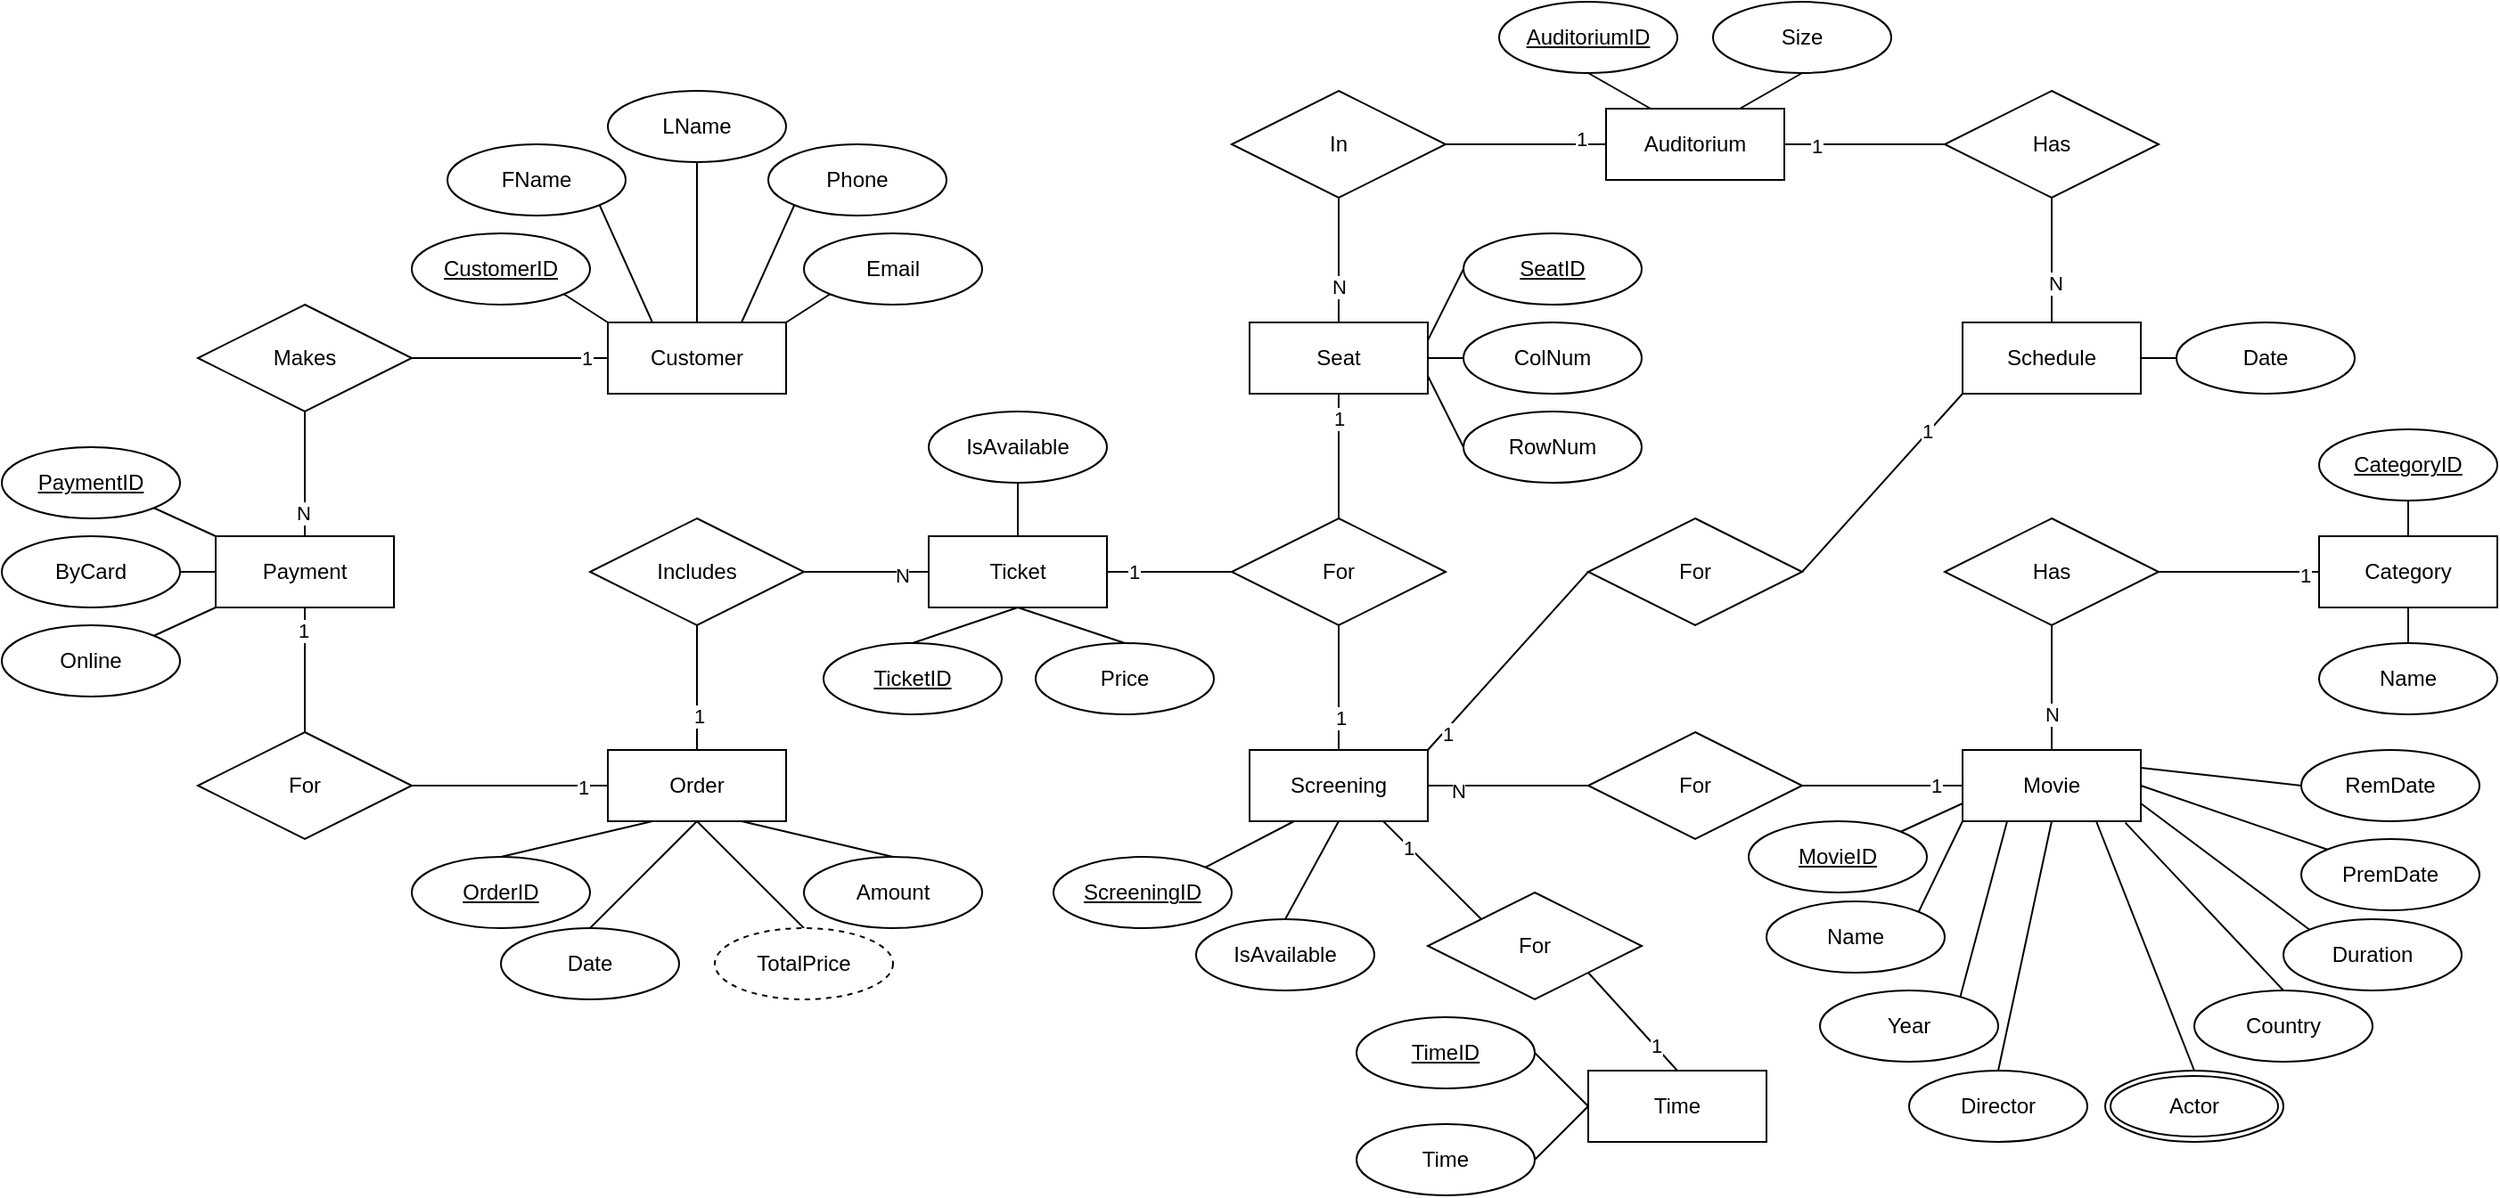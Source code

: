 <mxfile version="14.6.11" type="device"><diagram id="gZpHA-wphQja953RWag-" name="Page-1"><mxGraphModel dx="1182" dy="688" grid="1" gridSize="10" guides="1" tooltips="1" connect="1" arrows="1" fold="1" page="1" pageScale="1" pageWidth="827" pageHeight="1169" math="0" shadow="0"><root><mxCell id="0"/><mxCell id="1" parent="0"/><mxCell id="owenwdi3RRbggkhWsyMd-1" value="Order" style="whiteSpace=wrap;html=1;align=center;" parent="1" vertex="1"><mxGeometry x="1020" y="540" width="100" height="40" as="geometry"/></mxCell><mxCell id="owenwdi3RRbggkhWsyMd-2" value="Payment" style="whiteSpace=wrap;html=1;align=center;" parent="1" vertex="1"><mxGeometry x="800" y="420" width="100" height="40" as="geometry"/></mxCell><mxCell id="owenwdi3RRbggkhWsyMd-3" value="Seat" style="whiteSpace=wrap;html=1;align=center;" parent="1" vertex="1"><mxGeometry x="1380" y="300" width="100" height="40" as="geometry"/></mxCell><mxCell id="owenwdi3RRbggkhWsyMd-4" value="Customer" style="whiteSpace=wrap;html=1;align=center;" parent="1" vertex="1"><mxGeometry x="1020" y="300" width="100" height="40" as="geometry"/></mxCell><mxCell id="owenwdi3RRbggkhWsyMd-5" value="Ticket" style="whiteSpace=wrap;html=1;align=center;" parent="1" vertex="1"><mxGeometry x="1200" y="420" width="100" height="40" as="geometry"/></mxCell><mxCell id="owenwdi3RRbggkhWsyMd-6" value="Auditorium" style="whiteSpace=wrap;html=1;align=center;" parent="1" vertex="1"><mxGeometry x="1580" y="180" width="100" height="40" as="geometry"/></mxCell><mxCell id="owenwdi3RRbggkhWsyMd-7" value="Movie" style="whiteSpace=wrap;html=1;align=center;" parent="1" vertex="1"><mxGeometry x="1780" y="540" width="100" height="40" as="geometry"/></mxCell><mxCell id="owenwdi3RRbggkhWsyMd-8" value="Makes" style="shape=rhombus;perimeter=rhombusPerimeter;whiteSpace=wrap;html=1;align=center;" parent="1" vertex="1"><mxGeometry x="790" y="290" width="120" height="60" as="geometry"/></mxCell><mxCell id="owenwdi3RRbggkhWsyMd-9" value="In" style="shape=rhombus;perimeter=rhombusPerimeter;whiteSpace=wrap;html=1;align=center;" parent="1" vertex="1"><mxGeometry x="1370" y="170" width="120" height="60" as="geometry"/></mxCell><mxCell id="owenwdi3RRbggkhWsyMd-10" value="For" style="shape=rhombus;perimeter=rhombusPerimeter;whiteSpace=wrap;html=1;align=center;" parent="1" vertex="1"><mxGeometry x="1370" y="410" width="120" height="60" as="geometry"/></mxCell><mxCell id="owenwdi3RRbggkhWsyMd-11" value="" style="endArrow=none;html=1;rounded=0;entryX=0.5;entryY=1;entryDx=0;entryDy=0;exitX=0.5;exitY=0;exitDx=0;exitDy=0;" parent="1" source="owenwdi3RRbggkhWsyMd-33" target="owenwdi3RRbggkhWsyMd-35" edge="1"><mxGeometry relative="1" as="geometry"><mxPoint x="1210" y="120.5" as="sourcePoint"/><mxPoint x="1370" y="120.5" as="targetPoint"/></mxGeometry></mxCell><mxCell id="owenwdi3RRbggkhWsyMd-12" value="N" style="edgeLabel;html=1;align=center;verticalAlign=middle;resizable=0;points=[];" parent="owenwdi3RRbggkhWsyMd-11" vertex="1" connectable="0"><mxGeometry x="-0.351" y="-2" relative="1" as="geometry"><mxPoint as="offset"/></mxGeometry></mxCell><mxCell id="owenwdi3RRbggkhWsyMd-13" value="" style="endArrow=none;html=1;rounded=0;exitX=0.5;exitY=0;exitDx=0;exitDy=0;entryX=0.5;entryY=1;entryDx=0;entryDy=0;" parent="1" source="owenwdi3RRbggkhWsyMd-1" target="owenwdi3RRbggkhWsyMd-32" edge="1"><mxGeometry relative="1" as="geometry"><mxPoint x="1190" y="120.5" as="sourcePoint"/><mxPoint x="1350" y="120.5" as="targetPoint"/></mxGeometry></mxCell><mxCell id="owenwdi3RRbggkhWsyMd-14" value="1" style="edgeLabel;html=1;align=center;verticalAlign=middle;resizable=0;points=[];" parent="owenwdi3RRbggkhWsyMd-13" vertex="1" connectable="0"><mxGeometry x="-0.452" y="-1" relative="1" as="geometry"><mxPoint as="offset"/></mxGeometry></mxCell><mxCell id="owenwdi3RRbggkhWsyMd-15" value="" style="endArrow=none;html=1;rounded=0;exitX=1;exitY=0.5;exitDx=0;exitDy=0;entryX=0;entryY=0.5;entryDx=0;entryDy=0;" parent="1" source="owenwdi3RRbggkhWsyMd-31" target="owenwdi3RRbggkhWsyMd-1" edge="1"><mxGeometry relative="1" as="geometry"><mxPoint x="1190" y="120.5" as="sourcePoint"/><mxPoint x="1350" y="120.5" as="targetPoint"/></mxGeometry></mxCell><mxCell id="owenwdi3RRbggkhWsyMd-16" value="1" style="edgeLabel;html=1;align=center;verticalAlign=middle;resizable=0;points=[];" parent="owenwdi3RRbggkhWsyMd-15" vertex="1" connectable="0"><mxGeometry x="0.749" y="-1" relative="1" as="geometry"><mxPoint as="offset"/></mxGeometry></mxCell><mxCell id="owenwdi3RRbggkhWsyMd-17" value="" style="endArrow=none;html=1;rounded=0;exitX=0.5;exitY=1;exitDx=0;exitDy=0;entryX=0.5;entryY=0;entryDx=0;entryDy=0;" parent="1" source="owenwdi3RRbggkhWsyMd-2" target="owenwdi3RRbggkhWsyMd-31" edge="1"><mxGeometry relative="1" as="geometry"><mxPoint x="1190" y="120.5" as="sourcePoint"/><mxPoint x="1350" y="120.5" as="targetPoint"/></mxGeometry></mxCell><mxCell id="owenwdi3RRbggkhWsyMd-18" value="1" style="edgeLabel;html=1;align=center;verticalAlign=middle;resizable=0;points=[];" parent="owenwdi3RRbggkhWsyMd-17" vertex="1" connectable="0"><mxGeometry x="-0.64" y="-1" relative="1" as="geometry"><mxPoint as="offset"/></mxGeometry></mxCell><mxCell id="owenwdi3RRbggkhWsyMd-19" value="" style="endArrow=none;html=1;rounded=0;exitX=0;exitY=0.5;exitDx=0;exitDy=0;entryX=1;entryY=0.5;entryDx=0;entryDy=0;" parent="1" source="owenwdi3RRbggkhWsyMd-4" target="owenwdi3RRbggkhWsyMd-8" edge="1"><mxGeometry relative="1" as="geometry"><mxPoint x="1190" y="120.5" as="sourcePoint"/><mxPoint x="1350" y="120.5" as="targetPoint"/></mxGeometry></mxCell><mxCell id="owenwdi3RRbggkhWsyMd-20" value="1" style="edgeLabel;html=1;align=center;verticalAlign=middle;resizable=0;points=[];" parent="owenwdi3RRbggkhWsyMd-19" vertex="1" connectable="0"><mxGeometry x="-0.77" relative="1" as="geometry"><mxPoint as="offset"/></mxGeometry></mxCell><mxCell id="owenwdi3RRbggkhWsyMd-21" value="" style="endArrow=none;html=1;rounded=0;exitX=0.5;exitY=1;exitDx=0;exitDy=0;entryX=0.5;entryY=0;entryDx=0;entryDy=0;" parent="1" source="owenwdi3RRbggkhWsyMd-8" target="owenwdi3RRbggkhWsyMd-2" edge="1"><mxGeometry relative="1" as="geometry"><mxPoint x="1200" y="120" as="sourcePoint"/><mxPoint x="1360" y="120" as="targetPoint"/></mxGeometry></mxCell><mxCell id="owenwdi3RRbggkhWsyMd-22" value="N" style="edgeLabel;html=1;align=center;verticalAlign=middle;resizable=0;points=[];" parent="owenwdi3RRbggkhWsyMd-21" vertex="1" connectable="0"><mxGeometry x="0.62" y="-1" relative="1" as="geometry"><mxPoint as="offset"/></mxGeometry></mxCell><mxCell id="owenwdi3RRbggkhWsyMd-23" value="" style="endArrow=none;html=1;rounded=0;entryX=0;entryY=0.5;entryDx=0;entryDy=0;exitX=1;exitY=0.5;exitDx=0;exitDy=0;" parent="1" source="owenwdi3RRbggkhWsyMd-9" target="owenwdi3RRbggkhWsyMd-6" edge="1"><mxGeometry relative="1" as="geometry"><mxPoint x="1490" y="220" as="sourcePoint"/><mxPoint x="1330" y="219.5" as="targetPoint"/></mxGeometry></mxCell><mxCell id="owenwdi3RRbggkhWsyMd-24" value="1" style="edgeLabel;html=1;align=center;verticalAlign=middle;resizable=0;points=[];" parent="owenwdi3RRbggkhWsyMd-23" vertex="1" connectable="0"><mxGeometry x="0.693" y="3" relative="1" as="geometry"><mxPoint as="offset"/></mxGeometry></mxCell><mxCell id="owenwdi3RRbggkhWsyMd-25" value="" style="endArrow=none;html=1;rounded=0;entryX=0.5;entryY=0;entryDx=0;entryDy=0;exitX=0.5;exitY=1;exitDx=0;exitDy=0;" parent="1" source="owenwdi3RRbggkhWsyMd-9" target="owenwdi3RRbggkhWsyMd-3" edge="1"><mxGeometry relative="1" as="geometry"><mxPoint x="1170" y="219.5" as="sourcePoint"/><mxPoint x="1330" y="219.5" as="targetPoint"/></mxGeometry></mxCell><mxCell id="owenwdi3RRbggkhWsyMd-26" value="N" style="edgeLabel;html=1;align=center;verticalAlign=middle;resizable=0;points=[];" parent="owenwdi3RRbggkhWsyMd-25" vertex="1" connectable="0"><mxGeometry x="0.418" relative="1" as="geometry"><mxPoint as="offset"/></mxGeometry></mxCell><mxCell id="owenwdi3RRbggkhWsyMd-27" value="" style="endArrow=none;html=1;rounded=0;exitX=0;exitY=0.5;exitDx=0;exitDy=0;entryX=1;entryY=0.5;entryDx=0;entryDy=0;" parent="1" source="owenwdi3RRbggkhWsyMd-10" target="owenwdi3RRbggkhWsyMd-5" edge="1"><mxGeometry relative="1" as="geometry"><mxPoint x="1640" y="510" as="sourcePoint"/><mxPoint x="1680" y="480" as="targetPoint"/></mxGeometry></mxCell><mxCell id="owenwdi3RRbggkhWsyMd-28" value="1" style="edgeLabel;html=1;align=center;verticalAlign=middle;resizable=0;points=[];" parent="owenwdi3RRbggkhWsyMd-27" vertex="1" connectable="0"><mxGeometry x="0.588" relative="1" as="geometry"><mxPoint as="offset"/></mxGeometry></mxCell><mxCell id="owenwdi3RRbggkhWsyMd-29" value="" style="endArrow=none;html=1;rounded=0;entryX=0;entryY=0.5;entryDx=0;entryDy=0;exitX=1;exitY=0.5;exitDx=0;exitDy=0;" parent="1" source="owenwdi3RRbggkhWsyMd-32" target="owenwdi3RRbggkhWsyMd-5" edge="1"><mxGeometry relative="1" as="geometry"><mxPoint x="1150" y="440" as="sourcePoint"/><mxPoint x="1280" y="219.5" as="targetPoint"/></mxGeometry></mxCell><mxCell id="owenwdi3RRbggkhWsyMd-30" value="N" style="edgeLabel;html=1;align=center;verticalAlign=middle;resizable=0;points=[];" parent="owenwdi3RRbggkhWsyMd-29" vertex="1" connectable="0"><mxGeometry x="0.571" y="-2" relative="1" as="geometry"><mxPoint as="offset"/></mxGeometry></mxCell><mxCell id="owenwdi3RRbggkhWsyMd-31" value="For" style="shape=rhombus;perimeter=rhombusPerimeter;whiteSpace=wrap;html=1;align=center;" parent="1" vertex="1"><mxGeometry x="790" y="530" width="120" height="60" as="geometry"/></mxCell><mxCell id="owenwdi3RRbggkhWsyMd-32" value="Includes" style="shape=rhombus;perimeter=rhombusPerimeter;whiteSpace=wrap;html=1;align=center;" parent="1" vertex="1"><mxGeometry x="1010" y="410" width="120" height="60" as="geometry"/></mxCell><mxCell id="owenwdi3RRbggkhWsyMd-33" value="Schedule" style="whiteSpace=wrap;html=1;align=center;" parent="1" vertex="1"><mxGeometry x="1780" y="300" width="100" height="40" as="geometry"/></mxCell><mxCell id="owenwdi3RRbggkhWsyMd-34" value="For" style="shape=rhombus;perimeter=rhombusPerimeter;whiteSpace=wrap;html=1;align=center;" parent="1" vertex="1"><mxGeometry x="1570" y="530" width="120" height="60" as="geometry"/></mxCell><mxCell id="owenwdi3RRbggkhWsyMd-35" value="Has" style="shape=rhombus;perimeter=rhombusPerimeter;whiteSpace=wrap;html=1;align=center;" parent="1" vertex="1"><mxGeometry x="1770" y="170" width="120" height="60" as="geometry"/></mxCell><mxCell id="owenwdi3RRbggkhWsyMd-36" value="OrderID" style="ellipse;whiteSpace=wrap;html=1;align=center;fontStyle=4;" parent="1" vertex="1"><mxGeometry x="910" y="600" width="100" height="40" as="geometry"/></mxCell><mxCell id="owenwdi3RRbggkhWsyMd-37" value="ByCard" style="ellipse;whiteSpace=wrap;html=1;align=center;" parent="1" vertex="1"><mxGeometry x="680" y="420" width="100" height="40" as="geometry"/></mxCell><mxCell id="owenwdi3RRbggkhWsyMd-38" value="&lt;span style=&quot;text-align: left&quot;&gt;Amount&lt;/span&gt;" style="ellipse;whiteSpace=wrap;html=1;align=center;" parent="1" vertex="1"><mxGeometry x="1130" y="600" width="100" height="40" as="geometry"/></mxCell><mxCell id="owenwdi3RRbggkhWsyMd-39" value="PaymentID" style="ellipse;whiteSpace=wrap;html=1;align=center;fontStyle=4;" parent="1" vertex="1"><mxGeometry x="680" y="370" width="100" height="40" as="geometry"/></mxCell><mxCell id="owenwdi3RRbggkhWsyMd-40" value="Online" style="ellipse;whiteSpace=wrap;html=1;align=center;" parent="1" vertex="1"><mxGeometry x="680" y="470" width="100" height="40" as="geometry"/></mxCell><mxCell id="owenwdi3RRbggkhWsyMd-41" value="CustomerID" style="ellipse;whiteSpace=wrap;html=1;align=center;fontStyle=4;" parent="1" vertex="1"><mxGeometry x="910" y="250" width="100" height="40" as="geometry"/></mxCell><mxCell id="owenwdi3RRbggkhWsyMd-42" value="Phone" style="ellipse;whiteSpace=wrap;html=1;align=center;" parent="1" vertex="1"><mxGeometry x="1110" y="200" width="100" height="40" as="geometry"/></mxCell><mxCell id="owenwdi3RRbggkhWsyMd-43" value="FName" style="ellipse;whiteSpace=wrap;html=1;align=center;" parent="1" vertex="1"><mxGeometry x="930" y="200" width="100" height="40" as="geometry"/></mxCell><mxCell id="owenwdi3RRbggkhWsyMd-44" value="Email" style="ellipse;whiteSpace=wrap;html=1;align=center;" parent="1" vertex="1"><mxGeometry x="1130" y="250" width="100" height="40" as="geometry"/></mxCell><mxCell id="owenwdi3RRbggkhWsyMd-45" value="LName" style="ellipse;whiteSpace=wrap;html=1;align=center;" parent="1" vertex="1"><mxGeometry x="1020" y="170" width="100" height="40" as="geometry"/></mxCell><mxCell id="owenwdi3RRbggkhWsyMd-46" value="IsAvailable" style="ellipse;whiteSpace=wrap;html=1;align=center;" parent="1" vertex="1"><mxGeometry x="1350" y="635" width="100" height="40" as="geometry"/></mxCell><mxCell id="owenwdi3RRbggkhWsyMd-47" value="Date" style="ellipse;whiteSpace=wrap;html=1;align=center;" parent="1" vertex="1"><mxGeometry x="1900" y="300" width="100" height="40" as="geometry"/></mxCell><mxCell id="gz9pv6aUIFA_2SQXAdbI-5" style="rounded=0;orthogonalLoop=1;jettySize=auto;html=1;entryX=0;entryY=0.5;entryDx=0;entryDy=0;endArrow=none;endFill=0;exitX=1;exitY=0.5;exitDx=0;exitDy=0;" edge="1" parent="1" source="owenwdi3RRbggkhWsyMd-48" target="gz9pv6aUIFA_2SQXAdbI-1"><mxGeometry relative="1" as="geometry"/></mxCell><mxCell id="owenwdi3RRbggkhWsyMd-48" value="Time" style="ellipse;whiteSpace=wrap;html=1;align=center;" parent="1" vertex="1"><mxGeometry x="1440" y="750" width="100" height="40" as="geometry"/></mxCell><mxCell id="owenwdi3RRbggkhWsyMd-49" value="" style="endArrow=none;html=1;rounded=0;exitX=0;exitY=0.5;exitDx=0;exitDy=0;entryX=1;entryY=0.5;entryDx=0;entryDy=0;" parent="1" source="owenwdi3RRbggkhWsyMd-7" target="owenwdi3RRbggkhWsyMd-34" edge="1"><mxGeometry relative="1" as="geometry"><mxPoint x="2140" y="570" as="sourcePoint"/><mxPoint x="2300" y="570" as="targetPoint"/></mxGeometry></mxCell><mxCell id="owenwdi3RRbggkhWsyMd-50" value="1" style="edgeLabel;html=1;align=center;verticalAlign=middle;resizable=0;points=[];" parent="owenwdi3RRbggkhWsyMd-49" vertex="1" connectable="0"><mxGeometry x="-0.667" relative="1" as="geometry"><mxPoint as="offset"/></mxGeometry></mxCell><mxCell id="owenwdi3RRbggkhWsyMd-51" value="" style="endArrow=none;html=1;rounded=0;exitX=1;exitY=0.5;exitDx=0;exitDy=0;entryX=0;entryY=0.5;entryDx=0;entryDy=0;" parent="1" source="owenwdi3RRbggkhWsyMd-64" target="owenwdi3RRbggkhWsyMd-34" edge="1"><mxGeometry relative="1" as="geometry"><mxPoint x="1755.355" y="595.858" as="sourcePoint"/><mxPoint x="2300" y="570" as="targetPoint"/></mxGeometry></mxCell><mxCell id="owenwdi3RRbggkhWsyMd-52" value="N" style="edgeLabel;html=1;align=center;verticalAlign=middle;resizable=0;points=[];" parent="owenwdi3RRbggkhWsyMd-51" vertex="1" connectable="0"><mxGeometry x="-0.627" y="-3" relative="1" as="geometry"><mxPoint as="offset"/></mxGeometry></mxCell><mxCell id="owenwdi3RRbggkhWsyMd-53" value="" style="endArrow=none;html=1;rounded=0;exitX=1;exitY=0;exitDx=0;exitDy=0;entryX=0;entryY=0.5;entryDx=0;entryDy=0;" parent="1" source="owenwdi3RRbggkhWsyMd-64" target="owenwdi3RRbggkhWsyMd-67" edge="1"><mxGeometry relative="1" as="geometry"><mxPoint x="2080" y="900" as="sourcePoint"/><mxPoint x="2020" y="820" as="targetPoint"/></mxGeometry></mxCell><mxCell id="owenwdi3RRbggkhWsyMd-54" value="1" style="edgeLabel;html=1;align=center;verticalAlign=middle;resizable=0;points=[];" parent="owenwdi3RRbggkhWsyMd-53" vertex="1" connectable="0"><mxGeometry x="-0.793" y="-2" relative="1" as="geometry"><mxPoint as="offset"/></mxGeometry></mxCell><mxCell id="owenwdi3RRbggkhWsyMd-55" value="" style="endArrow=none;html=1;rounded=0;exitX=0.5;exitY=0;exitDx=0;exitDy=0;entryX=0.25;entryY=1;entryDx=0;entryDy=0;" parent="1" source="owenwdi3RRbggkhWsyMd-36" target="owenwdi3RRbggkhWsyMd-1" edge="1"><mxGeometry relative="1" as="geometry"><mxPoint x="1800" y="550" as="sourcePoint"/><mxPoint x="1760" y="590" as="targetPoint"/></mxGeometry></mxCell><mxCell id="owenwdi3RRbggkhWsyMd-56" value="" style="endArrow=none;html=1;rounded=0;exitX=0;exitY=1;exitDx=0;exitDy=0;entryX=1;entryY=0;entryDx=0;entryDy=0;" parent="1" source="owenwdi3RRbggkhWsyMd-44" target="owenwdi3RRbggkhWsyMd-4" edge="1"><mxGeometry relative="1" as="geometry"><mxPoint x="1600" y="590" as="sourcePoint"/><mxPoint x="1760" y="590" as="targetPoint"/></mxGeometry></mxCell><mxCell id="owenwdi3RRbggkhWsyMd-57" value="" style="endArrow=none;html=1;rounded=0;exitX=0;exitY=1;exitDx=0;exitDy=0;entryX=0.75;entryY=0;entryDx=0;entryDy=0;" parent="1" source="owenwdi3RRbggkhWsyMd-42" target="owenwdi3RRbggkhWsyMd-4" edge="1"><mxGeometry relative="1" as="geometry"><mxPoint x="1600" y="590" as="sourcePoint"/><mxPoint x="1760" y="590" as="targetPoint"/></mxGeometry></mxCell><mxCell id="owenwdi3RRbggkhWsyMd-58" value="" style="endArrow=none;html=1;rounded=0;exitX=0.5;exitY=1;exitDx=0;exitDy=0;entryX=0.5;entryY=0;entryDx=0;entryDy=0;" parent="1" source="owenwdi3RRbggkhWsyMd-45" target="owenwdi3RRbggkhWsyMd-4" edge="1"><mxGeometry relative="1" as="geometry"><mxPoint x="1600" y="590" as="sourcePoint"/><mxPoint x="1760" y="590" as="targetPoint"/></mxGeometry></mxCell><mxCell id="owenwdi3RRbggkhWsyMd-59" value="" style="endArrow=none;html=1;rounded=0;exitX=0.5;exitY=0;exitDx=0;exitDy=0;entryX=0.75;entryY=1;entryDx=0;entryDy=0;" parent="1" source="owenwdi3RRbggkhWsyMd-38" target="owenwdi3RRbggkhWsyMd-1" edge="1"><mxGeometry relative="1" as="geometry"><mxPoint x="1610" y="600" as="sourcePoint"/><mxPoint x="1770" y="600" as="targetPoint"/></mxGeometry></mxCell><mxCell id="owenwdi3RRbggkhWsyMd-60" value="" style="endArrow=none;html=1;rounded=0;exitX=1;exitY=1;exitDx=0;exitDy=0;entryX=0.25;entryY=0;entryDx=0;entryDy=0;" parent="1" source="owenwdi3RRbggkhWsyMd-43" target="owenwdi3RRbggkhWsyMd-4" edge="1"><mxGeometry relative="1" as="geometry"><mxPoint x="1610" y="600" as="sourcePoint"/><mxPoint x="1770" y="600" as="targetPoint"/></mxGeometry></mxCell><mxCell id="owenwdi3RRbggkhWsyMd-61" value="" style="endArrow=none;html=1;rounded=0;exitX=1;exitY=1;exitDx=0;exitDy=0;entryX=0;entryY=0;entryDx=0;entryDy=0;" parent="1" source="owenwdi3RRbggkhWsyMd-41" target="owenwdi3RRbggkhWsyMd-4" edge="1"><mxGeometry relative="1" as="geometry"><mxPoint x="1610" y="600" as="sourcePoint"/><mxPoint x="1770" y="600" as="targetPoint"/></mxGeometry></mxCell><mxCell id="owenwdi3RRbggkhWsyMd-62" value="" style="endArrow=none;html=1;rounded=0;exitX=0;exitY=0.5;exitDx=0;exitDy=0;entryX=1;entryY=0.5;entryDx=0;entryDy=0;" parent="1" source="owenwdi3RRbggkhWsyMd-35" target="owenwdi3RRbggkhWsyMd-6" edge="1"><mxGeometry relative="1" as="geometry"><mxPoint x="1830" y="680" as="sourcePoint"/><mxPoint x="1790" y="600" as="targetPoint"/></mxGeometry></mxCell><mxCell id="owenwdi3RRbggkhWsyMd-63" value="1" style="edgeLabel;html=1;align=center;verticalAlign=middle;resizable=0;points=[];" parent="owenwdi3RRbggkhWsyMd-62" vertex="1" connectable="0"><mxGeometry x="0.601" y="1" relative="1" as="geometry"><mxPoint as="offset"/></mxGeometry></mxCell><mxCell id="owenwdi3RRbggkhWsyMd-64" value="Screening" style="whiteSpace=wrap;html=1;align=center;" parent="1" vertex="1"><mxGeometry x="1380" y="540" width="100" height="40" as="geometry"/></mxCell><mxCell id="owenwdi3RRbggkhWsyMd-65" value="" style="endArrow=none;html=1;rounded=0;exitX=0.5;exitY=0;exitDx=0;exitDy=0;entryX=0.5;entryY=1;entryDx=0;entryDy=0;" parent="1" source="owenwdi3RRbggkhWsyMd-64" target="owenwdi3RRbggkhWsyMd-10" edge="1"><mxGeometry relative="1" as="geometry"><mxPoint x="2050" y="520" as="sourcePoint"/><mxPoint x="2210" y="520" as="targetPoint"/></mxGeometry></mxCell><mxCell id="owenwdi3RRbggkhWsyMd-66" value="1" style="edgeLabel;html=1;align=center;verticalAlign=middle;resizable=0;points=[];" parent="owenwdi3RRbggkhWsyMd-65" vertex="1" connectable="0"><mxGeometry x="-0.486" y="-1" relative="1" as="geometry"><mxPoint as="offset"/></mxGeometry></mxCell><mxCell id="owenwdi3RRbggkhWsyMd-67" value="For" style="shape=rhombus;perimeter=rhombusPerimeter;whiteSpace=wrap;html=1;align=center;" parent="1" vertex="1"><mxGeometry x="1570" y="410" width="120" height="60" as="geometry"/></mxCell><mxCell id="owenwdi3RRbggkhWsyMd-68" value="" style="endArrow=none;html=1;rounded=0;exitX=0.5;exitY=1;exitDx=0;exitDy=0;entryX=0.5;entryY=0;entryDx=0;entryDy=0;" parent="1" source="owenwdi3RRbggkhWsyMd-3" target="owenwdi3RRbggkhWsyMd-10" edge="1"><mxGeometry relative="1" as="geometry"><mxPoint x="2050" y="520" as="sourcePoint"/><mxPoint x="2210" y="520" as="targetPoint"/></mxGeometry></mxCell><mxCell id="owenwdi3RRbggkhWsyMd-69" value="1" style="edgeLabel;html=1;align=center;verticalAlign=middle;resizable=0;points=[];" parent="owenwdi3RRbggkhWsyMd-68" vertex="1" connectable="0"><mxGeometry x="-0.607" relative="1" as="geometry"><mxPoint as="offset"/></mxGeometry></mxCell><mxCell id="owenwdi3RRbggkhWsyMd-70" value="" style="endArrow=none;html=1;rounded=0;entryX=0;entryY=1;entryDx=0;entryDy=0;exitX=1;exitY=0.5;exitDx=0;exitDy=0;" parent="1" source="owenwdi3RRbggkhWsyMd-67" target="owenwdi3RRbggkhWsyMd-33" edge="1"><mxGeometry relative="1" as="geometry"><mxPoint x="1870" y="390" as="sourcePoint"/><mxPoint x="1610" y="540" as="targetPoint"/></mxGeometry></mxCell><mxCell id="owenwdi3RRbggkhWsyMd-71" value="1" style="edgeLabel;html=1;align=center;verticalAlign=middle;resizable=0;points=[];" parent="owenwdi3RRbggkhWsyMd-70" vertex="1" connectable="0"><mxGeometry x="0.573" y="1" relative="1" as="geometry"><mxPoint as="offset"/></mxGeometry></mxCell><mxCell id="owenwdi3RRbggkhWsyMd-72" value="" style="endArrow=none;html=1;rounded=0;exitX=0.5;exitY=0;exitDx=0;exitDy=0;entryX=0.5;entryY=1;entryDx=0;entryDy=0;" parent="1" source="owenwdi3RRbggkhWsyMd-46" target="owenwdi3RRbggkhWsyMd-64" edge="1"><mxGeometry relative="1" as="geometry"><mxPoint x="1310" y="540" as="sourcePoint"/><mxPoint x="1470" y="540" as="targetPoint"/></mxGeometry></mxCell><mxCell id="owenwdi3RRbggkhWsyMd-74" value="MovieID" style="ellipse;whiteSpace=wrap;html=1;align=center;fontStyle=4;" parent="1" vertex="1"><mxGeometry x="1660" y="580" width="100" height="40" as="geometry"/></mxCell><mxCell id="owenwdi3RRbggkhWsyMd-75" value="RemDate" style="ellipse;whiteSpace=wrap;html=1;align=center;" parent="1" vertex="1"><mxGeometry x="1970" y="540" width="100" height="40" as="geometry"/></mxCell><mxCell id="owenwdi3RRbggkhWsyMd-76" value="&lt;span style=&quot;text-align: left&quot;&gt;ColNum&lt;/span&gt;" style="ellipse;whiteSpace=wrap;html=1;align=center;" parent="1" vertex="1"><mxGeometry x="1500" y="300" width="100" height="40" as="geometry"/></mxCell><mxCell id="owenwdi3RRbggkhWsyMd-77" value="PremDate" style="ellipse;whiteSpace=wrap;html=1;align=center;" parent="1" vertex="1"><mxGeometry x="1970" y="590" width="100" height="40" as="geometry"/></mxCell><mxCell id="owenwdi3RRbggkhWsyMd-78" value="AuditoriumID" style="ellipse;whiteSpace=wrap;html=1;align=center;fontStyle=4;" parent="1" vertex="1"><mxGeometry x="1520" y="120" width="100" height="40" as="geometry"/></mxCell><mxCell id="owenwdi3RRbggkhWsyMd-79" value="Size" style="ellipse;whiteSpace=wrap;html=1;align=center;" parent="1" vertex="1"><mxGeometry x="1640" y="120" width="100" height="40" as="geometry"/></mxCell><mxCell id="owenwdi3RRbggkhWsyMd-80" value="SeatID" style="ellipse;whiteSpace=wrap;html=1;align=center;fontStyle=4;" parent="1" vertex="1"><mxGeometry x="1500" y="250" width="100" height="40" as="geometry"/></mxCell><mxCell id="owenwdi3RRbggkhWsyMd-81" value="Duration" style="ellipse;whiteSpace=wrap;html=1;align=center;" parent="1" vertex="1"><mxGeometry x="1960" y="635" width="100" height="40" as="geometry"/></mxCell><mxCell id="owenwdi3RRbggkhWsyMd-82" value="Director" style="ellipse;whiteSpace=wrap;html=1;align=center;" parent="1" vertex="1"><mxGeometry x="1750" y="720" width="100" height="40" as="geometry"/></mxCell><mxCell id="owenwdi3RRbggkhWsyMd-83" value="Name" style="ellipse;whiteSpace=wrap;html=1;align=center;" parent="1" vertex="1"><mxGeometry x="1980" y="480" width="100" height="40" as="geometry"/></mxCell><mxCell id="owenwdi3RRbggkhWsyMd-84" value="Country" style="ellipse;whiteSpace=wrap;html=1;align=center;" parent="1" vertex="1"><mxGeometry x="1910" y="675" width="100" height="40" as="geometry"/></mxCell><mxCell id="owenwdi3RRbggkhWsyMd-85" value="Name" style="ellipse;whiteSpace=wrap;html=1;align=center;" parent="1" vertex="1"><mxGeometry x="1670" y="625" width="100" height="40" as="geometry"/></mxCell><mxCell id="owenwdi3RRbggkhWsyMd-86" value="Category" style="whiteSpace=wrap;html=1;align=center;" parent="1" vertex="1"><mxGeometry x="1980" y="420" width="100" height="40" as="geometry"/></mxCell><mxCell id="owenwdi3RRbggkhWsyMd-87" value="CategoryID" style="ellipse;whiteSpace=wrap;html=1;align=center;fontStyle=4;" parent="1" vertex="1"><mxGeometry x="1980" y="360" width="100" height="40" as="geometry"/></mxCell><mxCell id="owenwdi3RRbggkhWsyMd-88" value="Actor" style="ellipse;shape=doubleEllipse;margin=3;whiteSpace=wrap;html=1;align=center;" parent="1" vertex="1"><mxGeometry x="1860" y="720" width="100" height="40" as="geometry"/></mxCell><mxCell id="owenwdi3RRbggkhWsyMd-89" value="Has" style="shape=rhombus;perimeter=rhombusPerimeter;whiteSpace=wrap;html=1;align=center;" parent="1" vertex="1"><mxGeometry x="1770" y="410" width="120" height="60" as="geometry"/></mxCell><mxCell id="owenwdi3RRbggkhWsyMd-90" value="N" style="endArrow=none;html=1;rounded=0;exitX=0.5;exitY=0;exitDx=0;exitDy=0;entryX=0.5;entryY=1;entryDx=0;entryDy=0;" parent="1" source="owenwdi3RRbggkhWsyMd-7" target="owenwdi3RRbggkhWsyMd-89" edge="1"><mxGeometry x="-0.429" relative="1" as="geometry"><mxPoint x="2040" y="489.5" as="sourcePoint"/><mxPoint x="2200" y="489.5" as="targetPoint"/><Array as="points"/><mxPoint as="offset"/></mxGeometry></mxCell><mxCell id="owenwdi3RRbggkhWsyMd-91" value="" style="endArrow=none;html=1;rounded=0;entryX=0;entryY=0.5;entryDx=0;entryDy=0;exitX=1;exitY=0.5;exitDx=0;exitDy=0;" parent="1" source="owenwdi3RRbggkhWsyMd-89" target="owenwdi3RRbggkhWsyMd-86" edge="1"><mxGeometry relative="1" as="geometry"><mxPoint x="1660" y="390" as="sourcePoint"/><mxPoint x="1820" y="390" as="targetPoint"/></mxGeometry></mxCell><mxCell id="owenwdi3RRbggkhWsyMd-92" value="1" style="edgeLabel;html=1;align=center;verticalAlign=middle;resizable=0;points=[];" parent="owenwdi3RRbggkhWsyMd-91" vertex="1" connectable="0"><mxGeometry x="0.806" y="-2" relative="1" as="geometry"><mxPoint as="offset"/></mxGeometry></mxCell><mxCell id="owenwdi3RRbggkhWsyMd-93" value="" style="endArrow=none;html=1;rounded=0;entryX=0;entryY=0.5;entryDx=0;entryDy=0;exitX=1;exitY=0.25;exitDx=0;exitDy=0;" parent="1" source="owenwdi3RRbggkhWsyMd-7" target="owenwdi3RRbggkhWsyMd-75" edge="1"><mxGeometry relative="1" as="geometry"><mxPoint x="1660" y="460" as="sourcePoint"/><mxPoint x="1820" y="460" as="targetPoint"/></mxGeometry></mxCell><mxCell id="owenwdi3RRbggkhWsyMd-94" value="" style="endArrow=none;html=1;rounded=0;entryX=0;entryY=0;entryDx=0;entryDy=0;exitX=1;exitY=0.5;exitDx=0;exitDy=0;" parent="1" source="owenwdi3RRbggkhWsyMd-7" target="owenwdi3RRbggkhWsyMd-77" edge="1"><mxGeometry relative="1" as="geometry"><mxPoint x="1890" y="560" as="sourcePoint"/><mxPoint x="1820" y="460" as="targetPoint"/></mxGeometry></mxCell><mxCell id="owenwdi3RRbggkhWsyMd-95" value="" style="endArrow=none;html=1;rounded=0;entryX=0;entryY=0;entryDx=0;entryDy=0;exitX=1;exitY=0.75;exitDx=0;exitDy=0;" parent="1" source="owenwdi3RRbggkhWsyMd-7" target="owenwdi3RRbggkhWsyMd-81" edge="1"><mxGeometry relative="1" as="geometry"><mxPoint x="1660" y="460" as="sourcePoint"/><mxPoint x="1820" y="460" as="targetPoint"/></mxGeometry></mxCell><mxCell id="owenwdi3RRbggkhWsyMd-96" value="" style="endArrow=none;html=1;rounded=0;exitX=0.5;exitY=0;exitDx=0;exitDy=0;entryX=0.913;entryY=1.021;entryDx=0;entryDy=0;entryPerimeter=0;" parent="1" source="owenwdi3RRbggkhWsyMd-84" target="owenwdi3RRbggkhWsyMd-7" edge="1"><mxGeometry relative="1" as="geometry"><mxPoint x="1660" y="460" as="sourcePoint"/><mxPoint x="1820" y="460" as="targetPoint"/></mxGeometry></mxCell><mxCell id="owenwdi3RRbggkhWsyMd-97" value="" style="endArrow=none;html=1;rounded=0;entryX=0.5;entryY=0;entryDx=0;entryDy=0;exitX=0.75;exitY=1;exitDx=0;exitDy=0;" parent="1" source="owenwdi3RRbggkhWsyMd-7" target="owenwdi3RRbggkhWsyMd-88" edge="1"><mxGeometry relative="1" as="geometry"><mxPoint x="1845" y="630" as="sourcePoint"/><mxPoint x="1820" y="460" as="targetPoint"/></mxGeometry></mxCell><mxCell id="owenwdi3RRbggkhWsyMd-98" value="" style="endArrow=none;html=1;rounded=0;entryX=0.5;entryY=0;entryDx=0;entryDy=0;exitX=0.5;exitY=1;exitDx=0;exitDy=0;" parent="1" source="owenwdi3RRbggkhWsyMd-7" target="owenwdi3RRbggkhWsyMd-82" edge="1"><mxGeometry relative="1" as="geometry"><mxPoint x="1830" y="640" as="sourcePoint"/><mxPoint x="1820" y="460" as="targetPoint"/></mxGeometry></mxCell><mxCell id="owenwdi3RRbggkhWsyMd-99" value="" style="endArrow=none;html=1;rounded=0;entryX=1;entryY=0;entryDx=0;entryDy=0;exitX=0;exitY=1;exitDx=0;exitDy=0;" parent="1" source="owenwdi3RRbggkhWsyMd-7" target="owenwdi3RRbggkhWsyMd-85" edge="1"><mxGeometry relative="1" as="geometry"><mxPoint x="1660" y="460" as="sourcePoint"/><mxPoint x="1820" y="460" as="targetPoint"/></mxGeometry></mxCell><mxCell id="owenwdi3RRbggkhWsyMd-100" value="" style="endArrow=none;html=1;rounded=0;exitX=1;exitY=0;exitDx=0;exitDy=0;entryX=0;entryY=0.75;entryDx=0;entryDy=0;" parent="1" source="owenwdi3RRbggkhWsyMd-74" target="owenwdi3RRbggkhWsyMd-7" edge="1"><mxGeometry relative="1" as="geometry"><mxPoint x="1660" y="460" as="sourcePoint"/><mxPoint x="1820" y="460" as="targetPoint"/></mxGeometry></mxCell><mxCell id="owenwdi3RRbggkhWsyMd-101" value="" style="endArrow=none;html=1;rounded=0;exitX=0;exitY=0.5;exitDx=0;exitDy=0;entryX=1;entryY=0.25;entryDx=0;entryDy=0;" parent="1" source="owenwdi3RRbggkhWsyMd-80" target="owenwdi3RRbggkhWsyMd-3" edge="1"><mxGeometry relative="1" as="geometry"><mxPoint x="1870" y="220" as="sourcePoint"/><mxPoint x="2030" y="220" as="targetPoint"/></mxGeometry></mxCell><mxCell id="owenwdi3RRbggkhWsyMd-102" value="" style="endArrow=none;html=1;rounded=0;exitX=1;exitY=0.5;exitDx=0;exitDy=0;entryX=0;entryY=0.5;entryDx=0;entryDy=0;" parent="1" source="owenwdi3RRbggkhWsyMd-3" target="owenwdi3RRbggkhWsyMd-76" edge="1"><mxGeometry relative="1" as="geometry"><mxPoint x="1870" y="220" as="sourcePoint"/><mxPoint x="1540" y="310" as="targetPoint"/></mxGeometry></mxCell><mxCell id="owenwdi3RRbggkhWsyMd-103" value="" style="endArrow=none;html=1;rounded=0;exitX=0.5;exitY=1;exitDx=0;exitDy=0;entryX=0.25;entryY=0;entryDx=0;entryDy=0;" parent="1" source="owenwdi3RRbggkhWsyMd-78" target="owenwdi3RRbggkhWsyMd-6" edge="1"><mxGeometry relative="1" as="geometry"><mxPoint x="1870" y="220" as="sourcePoint"/><mxPoint x="2030" y="220" as="targetPoint"/></mxGeometry></mxCell><mxCell id="owenwdi3RRbggkhWsyMd-104" value="" style="endArrow=none;html=1;rounded=0;exitX=0.5;exitY=1;exitDx=0;exitDy=0;entryX=0.75;entryY=0;entryDx=0;entryDy=0;" parent="1" source="owenwdi3RRbggkhWsyMd-79" target="owenwdi3RRbggkhWsyMd-6" edge="1"><mxGeometry relative="1" as="geometry"><mxPoint x="1870" y="220" as="sourcePoint"/><mxPoint x="2030" y="220" as="targetPoint"/></mxGeometry></mxCell><mxCell id="owenwdi3RRbggkhWsyMd-105" value="" style="endArrow=none;html=1;rounded=0;exitX=1;exitY=0.5;exitDx=0;exitDy=0;entryX=0;entryY=0.5;entryDx=0;entryDy=0;" parent="1" source="owenwdi3RRbggkhWsyMd-37" target="owenwdi3RRbggkhWsyMd-2" edge="1"><mxGeometry relative="1" as="geometry"><mxPoint x="1230" y="340" as="sourcePoint"/><mxPoint x="1390" y="340" as="targetPoint"/></mxGeometry></mxCell><mxCell id="owenwdi3RRbggkhWsyMd-106" value="" style="endArrow=none;html=1;rounded=0;exitX=1;exitY=0;exitDx=0;exitDy=0;entryX=0;entryY=1;entryDx=0;entryDy=0;" parent="1" source="owenwdi3RRbggkhWsyMd-40" target="owenwdi3RRbggkhWsyMd-2" edge="1"><mxGeometry relative="1" as="geometry"><mxPoint x="1230" y="340" as="sourcePoint"/><mxPoint x="1390" y="340" as="targetPoint"/></mxGeometry></mxCell><mxCell id="owenwdi3RRbggkhWsyMd-107" value="" style="endArrow=none;html=1;rounded=0;exitX=1;exitY=1;exitDx=0;exitDy=0;entryX=0;entryY=0;entryDx=0;entryDy=0;" parent="1" source="owenwdi3RRbggkhWsyMd-39" target="owenwdi3RRbggkhWsyMd-2" edge="1"><mxGeometry relative="1" as="geometry"><mxPoint x="1230" y="340" as="sourcePoint"/><mxPoint x="1390" y="340" as="targetPoint"/></mxGeometry></mxCell><mxCell id="owenwdi3RRbggkhWsyMd-108" value="" style="endArrow=none;html=1;rounded=0;entryX=0;entryY=0.5;entryDx=0;entryDy=0;exitX=1;exitY=0.5;exitDx=0;exitDy=0;" parent="1" source="owenwdi3RRbggkhWsyMd-33" target="owenwdi3RRbggkhWsyMd-47" edge="1"><mxGeometry relative="1" as="geometry"><mxPoint x="1560" y="340" as="sourcePoint"/><mxPoint x="1720" y="340" as="targetPoint"/></mxGeometry></mxCell><mxCell id="owenwdi3RRbggkhWsyMd-109" value="TicketID" style="ellipse;whiteSpace=wrap;html=1;align=center;fontStyle=4;" parent="1" vertex="1"><mxGeometry x="1141" y="480" width="100" height="40" as="geometry"/></mxCell><mxCell id="owenwdi3RRbggkhWsyMd-110" value="" style="endArrow=none;html=1;rounded=0;exitX=0.5;exitY=1;exitDx=0;exitDy=0;entryX=0.5;entryY=0;entryDx=0;entryDy=0;" parent="1" source="owenwdi3RRbggkhWsyMd-5" target="owenwdi3RRbggkhWsyMd-109" edge="1"><mxGeometry relative="1" as="geometry"><mxPoint x="1330" y="340" as="sourcePoint"/><mxPoint x="1490" y="340" as="targetPoint"/></mxGeometry></mxCell><mxCell id="owenwdi3RRbggkhWsyMd-111" value="" style="endArrow=none;html=1;rounded=0;exitX=0.5;exitY=0;exitDx=0;exitDy=0;entryX=0.5;entryY=1;entryDx=0;entryDy=0;" parent="1" source="owenwdi3RRbggkhWsyMd-83" target="owenwdi3RRbggkhWsyMd-86" edge="1"><mxGeometry relative="1" as="geometry"><mxPoint x="1630" y="340" as="sourcePoint"/><mxPoint x="1790" y="340" as="targetPoint"/></mxGeometry></mxCell><mxCell id="owenwdi3RRbggkhWsyMd-112" value="" style="endArrow=none;html=1;rounded=0;exitX=0.5;exitY=0;exitDx=0;exitDy=0;entryX=0.5;entryY=1;entryDx=0;entryDy=0;" parent="1" source="owenwdi3RRbggkhWsyMd-86" target="owenwdi3RRbggkhWsyMd-87" edge="1"><mxGeometry relative="1" as="geometry"><mxPoint x="1630" y="340" as="sourcePoint"/><mxPoint x="1790" y="340" as="targetPoint"/></mxGeometry></mxCell><mxCell id="owenwdi3RRbggkhWsyMd-113" value="&lt;span style=&quot;text-align: left&quot;&gt;Price&lt;/span&gt;" style="ellipse;whiteSpace=wrap;html=1;align=center;" parent="1" vertex="1"><mxGeometry x="1260" y="480" width="100" height="40" as="geometry"/></mxCell><mxCell id="owenwdi3RRbggkhWsyMd-114" value="" style="endArrow=none;html=1;rounded=0;entryX=0.5;entryY=0;entryDx=0;entryDy=0;" parent="1" target="owenwdi3RRbggkhWsyMd-113" edge="1"><mxGeometry relative="1" as="geometry"><mxPoint x="1250" y="460" as="sourcePoint"/><mxPoint x="1260" y="540" as="targetPoint"/></mxGeometry></mxCell><mxCell id="owenwdi3RRbggkhWsyMd-115" value="Date" style="ellipse;whiteSpace=wrap;html=1;align=center;" parent="1" vertex="1"><mxGeometry x="960" y="640" width="100" height="40" as="geometry"/></mxCell><mxCell id="owenwdi3RRbggkhWsyMd-116" value="" style="endArrow=none;html=1;rounded=0;exitX=0.5;exitY=0;exitDx=0;exitDy=0;entryX=0.5;entryY=1;entryDx=0;entryDy=0;" parent="1" source="owenwdi3RRbggkhWsyMd-115" target="owenwdi3RRbggkhWsyMd-1" edge="1"><mxGeometry relative="1" as="geometry"><mxPoint x="1510" y="665" as="sourcePoint"/><mxPoint x="995" y="645" as="targetPoint"/></mxGeometry></mxCell><mxCell id="owenwdi3RRbggkhWsyMd-117" value="" style="endArrow=none;html=1;rounded=0;exitX=0.5;exitY=0;exitDx=0;exitDy=0;" parent="1" source="owenwdi3RRbggkhWsyMd-120" edge="1"><mxGeometry relative="1" as="geometry"><mxPoint x="1620" y="665" as="sourcePoint"/><mxPoint x="1070" y="580" as="targetPoint"/></mxGeometry></mxCell><mxCell id="owenwdi3RRbggkhWsyMd-118" value="&lt;u&gt;ScreeningID&lt;/u&gt;" style="ellipse;whiteSpace=wrap;html=1;align=center;" parent="1" vertex="1"><mxGeometry x="1270" y="600" width="100" height="40" as="geometry"/></mxCell><mxCell id="owenwdi3RRbggkhWsyMd-119" value="" style="endArrow=none;html=1;rounded=0;exitX=1;exitY=0;exitDx=0;exitDy=0;entryX=0.25;entryY=1;entryDx=0;entryDy=0;" parent="1" source="owenwdi3RRbggkhWsyMd-118" target="owenwdi3RRbggkhWsyMd-64" edge="1"><mxGeometry relative="1" as="geometry"><mxPoint x="1350" y="520" as="sourcePoint"/><mxPoint x="1510" y="520" as="targetPoint"/></mxGeometry></mxCell><mxCell id="owenwdi3RRbggkhWsyMd-120" value="TotalPrice" style="ellipse;whiteSpace=wrap;html=1;align=center;dashed=1;" parent="1" vertex="1"><mxGeometry x="1080" y="640" width="100" height="40" as="geometry"/></mxCell><mxCell id="owenwdi3RRbggkhWsyMd-121" value="IsAvailable" style="ellipse;whiteSpace=wrap;html=1;align=center;" parent="1" vertex="1"><mxGeometry x="1200" y="350" width="100" height="40" as="geometry"/></mxCell><mxCell id="owenwdi3RRbggkhWsyMd-122" value="" style="endArrow=none;html=1;rounded=0;exitX=0.5;exitY=1;exitDx=0;exitDy=0;entryX=0.5;entryY=0;entryDx=0;entryDy=0;" parent="1" source="owenwdi3RRbggkhWsyMd-121" target="owenwdi3RRbggkhWsyMd-5" edge="1"><mxGeometry relative="1" as="geometry"><mxPoint x="1370" y="300" as="sourcePoint"/><mxPoint x="1390" y="330" as="targetPoint"/></mxGeometry></mxCell><mxCell id="owenwdi3RRbggkhWsyMd-123" value="&lt;span style=&quot;text-align: left&quot;&gt;RowNum&lt;/span&gt;" style="ellipse;whiteSpace=wrap;html=1;align=center;" parent="1" vertex="1"><mxGeometry x="1500" y="350" width="100" height="40" as="geometry"/></mxCell><mxCell id="owenwdi3RRbggkhWsyMd-124" value="" style="endArrow=none;html=1;rounded=0;exitX=1;exitY=0.75;exitDx=0;exitDy=0;entryX=0;entryY=0.5;entryDx=0;entryDy=0;" parent="1" source="owenwdi3RRbggkhWsyMd-3" target="owenwdi3RRbggkhWsyMd-123" edge="1"><mxGeometry relative="1" as="geometry"><mxPoint x="1490" y="330" as="sourcePoint"/><mxPoint x="1510" y="300" as="targetPoint"/></mxGeometry></mxCell><mxCell id="owenwdi3RRbggkhWsyMd-126" value="Year" style="ellipse;whiteSpace=wrap;html=1;align=center;" parent="1" vertex="1"><mxGeometry x="1700" y="675" width="100" height="40" as="geometry"/></mxCell><mxCell id="owenwdi3RRbggkhWsyMd-127" value="" style="endArrow=none;html=1;rounded=0;entryX=0.786;entryY=0.1;entryDx=0;entryDy=0;exitX=0.25;exitY=1;exitDx=0;exitDy=0;entryPerimeter=0;" parent="1" source="owenwdi3RRbggkhWsyMd-7" target="owenwdi3RRbggkhWsyMd-126" edge="1"><mxGeometry relative="1" as="geometry"><mxPoint x="1840" y="650" as="sourcePoint"/><mxPoint x="1810" y="750" as="targetPoint"/></mxGeometry></mxCell><mxCell id="gz9pv6aUIFA_2SQXAdbI-1" value="Time" style="whiteSpace=wrap;html=1;align=center;" vertex="1" parent="1"><mxGeometry x="1570" y="720" width="100" height="40" as="geometry"/></mxCell><mxCell id="gz9pv6aUIFA_2SQXAdbI-2" value="For" style="shape=rhombus;perimeter=rhombusPerimeter;whiteSpace=wrap;html=1;align=center;" vertex="1" parent="1"><mxGeometry x="1480" y="620" width="120" height="60" as="geometry"/></mxCell><mxCell id="gz9pv6aUIFA_2SQXAdbI-3" value="" style="endArrow=none;html=1;rounded=0;exitX=0.75;exitY=1;exitDx=0;exitDy=0;entryX=0;entryY=0;entryDx=0;entryDy=0;" edge="1" parent="1" source="owenwdi3RRbggkhWsyMd-64" target="gz9pv6aUIFA_2SQXAdbI-2"><mxGeometry relative="1" as="geometry"><mxPoint x="1440" y="550" as="sourcePoint"/><mxPoint x="1440" y="480" as="targetPoint"/></mxGeometry></mxCell><mxCell id="gz9pv6aUIFA_2SQXAdbI-4" value="1" style="edgeLabel;html=1;align=center;verticalAlign=middle;resizable=0;points=[];" vertex="1" connectable="0" parent="gz9pv6aUIFA_2SQXAdbI-3"><mxGeometry x="-0.486" y="-1" relative="1" as="geometry"><mxPoint as="offset"/></mxGeometry></mxCell><mxCell id="gz9pv6aUIFA_2SQXAdbI-6" value="" style="endArrow=none;html=1;rounded=0;exitX=0.5;exitY=0;exitDx=0;exitDy=0;entryX=1;entryY=1;entryDx=0;entryDy=0;" edge="1" parent="1" source="gz9pv6aUIFA_2SQXAdbI-1" target="gz9pv6aUIFA_2SQXAdbI-2"><mxGeometry relative="1" as="geometry"><mxPoint x="1465" y="595" as="sourcePoint"/><mxPoint x="1530" y="645" as="targetPoint"/></mxGeometry></mxCell><mxCell id="gz9pv6aUIFA_2SQXAdbI-7" value="1" style="edgeLabel;html=1;align=center;verticalAlign=middle;resizable=0;points=[];" vertex="1" connectable="0" parent="gz9pv6aUIFA_2SQXAdbI-6"><mxGeometry x="-0.486" y="-1" relative="1" as="geometry"><mxPoint as="offset"/></mxGeometry></mxCell><mxCell id="gz9pv6aUIFA_2SQXAdbI-10" value="&lt;u&gt;TimeID&lt;/u&gt;" style="ellipse;whiteSpace=wrap;html=1;align=center;" vertex="1" parent="1"><mxGeometry x="1440" y="690" width="100" height="40" as="geometry"/></mxCell><mxCell id="gz9pv6aUIFA_2SQXAdbI-11" style="rounded=0;orthogonalLoop=1;jettySize=auto;html=1;endArrow=none;endFill=0;exitX=1;exitY=0.5;exitDx=0;exitDy=0;entryX=0;entryY=0.5;entryDx=0;entryDy=0;" edge="1" parent="1" source="gz9pv6aUIFA_2SQXAdbI-10" target="gz9pv6aUIFA_2SQXAdbI-1"><mxGeometry relative="1" as="geometry"><mxPoint x="1540" y="775" as="sourcePoint"/><mxPoint x="1570" y="735" as="targetPoint"/></mxGeometry></mxCell></root></mxGraphModel></diagram></mxfile>